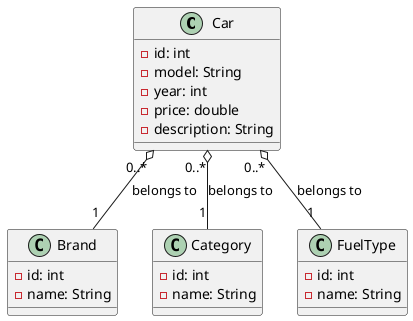 @startuml

class Car {
    -id: int
    -model: String
    -year: int
    -price: double
    -description: String
}

class Brand {
    -id: int
    -name: String
 }

class Category {
    -id: int
    -name: String
}

class FuelType {
    -id: int
    -name: String
  }

Car "0..*" o-- "1" Brand : belongs to
Car "0..*" o-- "1" Category : belongs to
Car "0..*" o-- "1" FuelType : belongs to

@enduml
